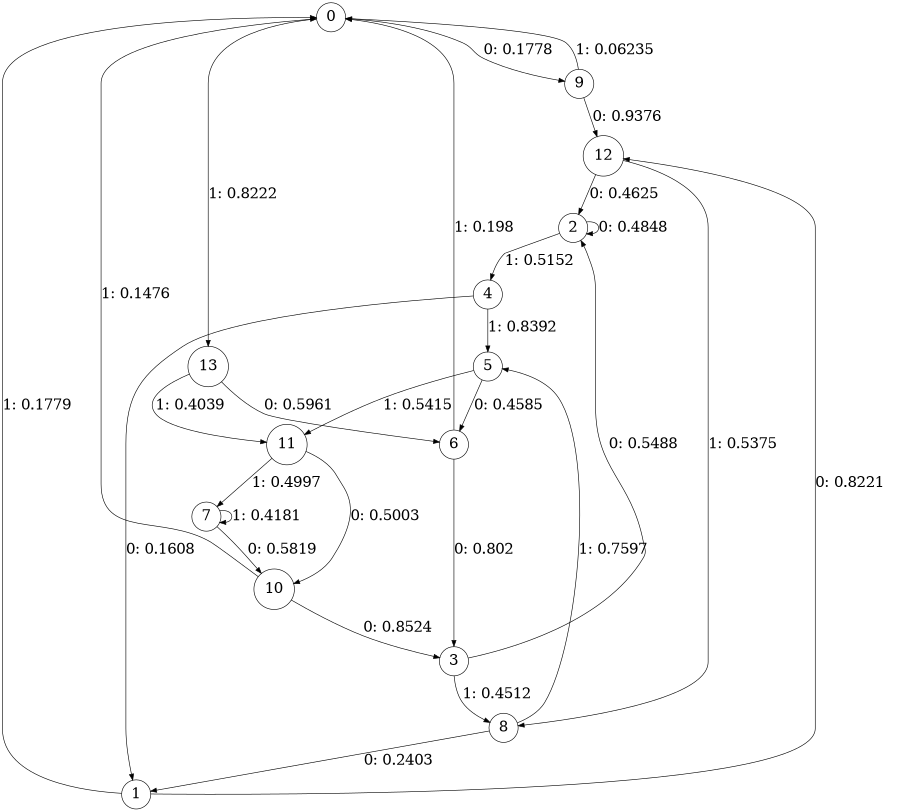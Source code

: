 digraph "ch5faceL4" {
size = "6,8.5";
ratio = "fill";
node [shape = circle];
node [fontsize = 24];
edge [fontsize = 24];
0 -> 9 [label = "0: 0.1778   "];
0 -> 13 [label = "1: 0.8222   "];
1 -> 12 [label = "0: 0.8221   "];
1 -> 0 [label = "1: 0.1779   "];
2 -> 2 [label = "0: 0.4848   "];
2 -> 4 [label = "1: 0.5152   "];
3 -> 2 [label = "0: 0.5488   "];
3 -> 8 [label = "1: 0.4512   "];
4 -> 1 [label = "0: 0.1608   "];
4 -> 5 [label = "1: 0.8392   "];
5 -> 6 [label = "0: 0.4585   "];
5 -> 11 [label = "1: 0.5415   "];
6 -> 3 [label = "0: 0.802    "];
6 -> 0 [label = "1: 0.198    "];
7 -> 10 [label = "0: 0.5819   "];
7 -> 7 [label = "1: 0.4181   "];
8 -> 1 [label = "0: 0.2403   "];
8 -> 5 [label = "1: 0.7597   "];
9 -> 12 [label = "0: 0.9376   "];
9 -> 0 [label = "1: 0.06235  "];
10 -> 3 [label = "0: 0.8524   "];
10 -> 0 [label = "1: 0.1476   "];
11 -> 10 [label = "0: 0.5003   "];
11 -> 7 [label = "1: 0.4997   "];
12 -> 2 [label = "0: 0.4625   "];
12 -> 8 [label = "1: 0.5375   "];
13 -> 6 [label = "0: 0.5961   "];
13 -> 11 [label = "1: 0.4039   "];
}